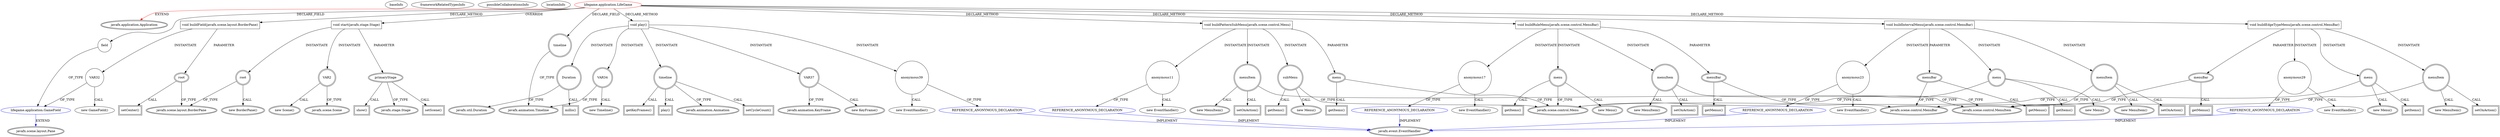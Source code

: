 digraph {
baseInfo[graphId=3436,category="extension_graph",isAnonymous=false,possibleRelation=true]
frameworkRelatedTypesInfo[0="javafx.application.Application"]
possibleCollaborationsInfo[0="3436~CLIENT_METHOD_DECLARATION-INSTANTIATION-~javafx.application.Application ~javafx.event.EventHandler ~false~true",1="3436~CLIENT_METHOD_DECLARATION-INSTANTIATION-FIELD_DECLARATION-~javafx.application.Application ~javafx.scene.layout.Pane ~false~false"]
locationInfo[projectName="kenyjm-LifeGame",filePath="/kenyjm-LifeGame/LifeGame-master/LifeGame/src/lifegame/application/LifeGame.java",contextSignature="LifeGame",graphId="3436"]
0[label="lifegame.application.LifeGame",vertexType="ROOT_CLIENT_CLASS_DECLARATION",isFrameworkType=false,color=red]
1[label="javafx.application.Application",vertexType="FRAMEWORK_CLASS_TYPE",isFrameworkType=true,peripheries=2]
2[label="field",vertexType="FIELD_DECLARATION",isFrameworkType=false,shape=circle]
3[label="lifegame.application.GameField",vertexType="REFERENCE_CLIENT_CLASS_DECLARATION",isFrameworkType=false,color=blue]
4[label="javafx.scene.layout.Pane",vertexType="FRAMEWORK_CLASS_TYPE",isFrameworkType=true,peripheries=2]
5[label="timeline",vertexType="FIELD_DECLARATION",isFrameworkType=true,peripheries=2,shape=circle]
6[label="javafx.animation.Timeline",vertexType="FRAMEWORK_CLASS_TYPE",isFrameworkType=true,peripheries=2]
7[label="void start(javafx.stage.Stage)",vertexType="OVERRIDING_METHOD_DECLARATION",isFrameworkType=false,shape=box]
8[label="primaryStage",vertexType="PARAMETER_DECLARATION",isFrameworkType=true,peripheries=2]
9[label="javafx.stage.Stage",vertexType="FRAMEWORK_CLASS_TYPE",isFrameworkType=true,peripheries=2]
11[label="root",vertexType="VARIABLE_EXPRESION",isFrameworkType=true,peripheries=2,shape=circle]
12[label="javafx.scene.layout.BorderPane",vertexType="FRAMEWORK_CLASS_TYPE",isFrameworkType=true,peripheries=2]
10[label="new BorderPane()",vertexType="CONSTRUCTOR_CALL",isFrameworkType=true,peripheries=2]
14[label="setScene()",vertexType="INSIDE_CALL",isFrameworkType=true,peripheries=2,shape=box]
16[label="VAR2",vertexType="VARIABLE_EXPRESION",isFrameworkType=true,peripheries=2,shape=circle]
17[label="javafx.scene.Scene",vertexType="FRAMEWORK_CLASS_TYPE",isFrameworkType=true,peripheries=2]
15[label="new Scene()",vertexType="CONSTRUCTOR_CALL",isFrameworkType=true,peripheries=2]
19[label="show()",vertexType="INSIDE_CALL",isFrameworkType=true,peripheries=2,shape=box]
36[label="void buildPatternSubMenu(javafx.scene.control.Menu)",vertexType="CLIENT_METHOD_DECLARATION",isFrameworkType=false,shape=box]
37[label="menu",vertexType="PARAMETER_DECLARATION",isFrameworkType=true,peripheries=2]
38[label="javafx.scene.control.Menu",vertexType="FRAMEWORK_CLASS_TYPE",isFrameworkType=true,peripheries=2]
40[label="subMenu",vertexType="VARIABLE_EXPRESION",isFrameworkType=true,peripheries=2,shape=circle]
39[label="new Menu()",vertexType="CONSTRUCTOR_CALL",isFrameworkType=true,peripheries=2]
43[label="menuItem",vertexType="VARIABLE_EXPRESION",isFrameworkType=true,peripheries=2,shape=circle]
44[label="javafx.scene.control.MenuItem",vertexType="FRAMEWORK_CLASS_TYPE",isFrameworkType=true,peripheries=2]
42[label="new MenuItem()",vertexType="CONSTRUCTOR_CALL",isFrameworkType=true,peripheries=2]
46[label="setOnAction()",vertexType="INSIDE_CALL",isFrameworkType=true,peripheries=2,shape=box]
48[label="anonymous11",vertexType="VARIABLE_EXPRESION",isFrameworkType=false,shape=circle]
49[label="REFERENCE_ANONYMOUS_DECLARATION",vertexType="REFERENCE_ANONYMOUS_DECLARATION",isFrameworkType=false,color=blue]
50[label="javafx.event.EventHandler",vertexType="FRAMEWORK_INTERFACE_TYPE",isFrameworkType=true,peripheries=2]
47[label="new EventHandler()",vertexType="CONSTRUCTOR_CALL",isFrameworkType=false]
52[label="getItems()",vertexType="INSIDE_CALL",isFrameworkType=true,peripheries=2,shape=box]
54[label="getItems()",vertexType="INSIDE_CALL",isFrameworkType=true,peripheries=2,shape=box]
55[label="void buildRuleMenu(javafx.scene.control.MenuBar)",vertexType="CLIENT_METHOD_DECLARATION",isFrameworkType=false,shape=box]
56[label="menuBar",vertexType="PARAMETER_DECLARATION",isFrameworkType=true,peripheries=2]
57[label="javafx.scene.control.MenuBar",vertexType="FRAMEWORK_CLASS_TYPE",isFrameworkType=true,peripheries=2]
59[label="menu",vertexType="VARIABLE_EXPRESION",isFrameworkType=true,peripheries=2,shape=circle]
58[label="new Menu()",vertexType="CONSTRUCTOR_CALL",isFrameworkType=true,peripheries=2]
62[label="menuItem",vertexType="VARIABLE_EXPRESION",isFrameworkType=true,peripheries=2,shape=circle]
61[label="new MenuItem()",vertexType="CONSTRUCTOR_CALL",isFrameworkType=true,peripheries=2]
65[label="setOnAction()",vertexType="INSIDE_CALL",isFrameworkType=true,peripheries=2,shape=box]
67[label="anonymous17",vertexType="VARIABLE_EXPRESION",isFrameworkType=false,shape=circle]
68[label="REFERENCE_ANONYMOUS_DECLARATION",vertexType="REFERENCE_ANONYMOUS_DECLARATION",isFrameworkType=false,color=blue]
66[label="new EventHandler()",vertexType="CONSTRUCTOR_CALL",isFrameworkType=false]
71[label="getItems()",vertexType="INSIDE_CALL",isFrameworkType=true,peripheries=2,shape=box]
73[label="getMenus()",vertexType="INSIDE_CALL",isFrameworkType=true,peripheries=2,shape=box]
74[label="void buildIntervalMenu(javafx.scene.control.MenuBar)",vertexType="CLIENT_METHOD_DECLARATION",isFrameworkType=false,shape=box]
75[label="menuBar",vertexType="PARAMETER_DECLARATION",isFrameworkType=true,peripheries=2]
78[label="menu",vertexType="VARIABLE_EXPRESION",isFrameworkType=true,peripheries=2,shape=circle]
77[label="new Menu()",vertexType="CONSTRUCTOR_CALL",isFrameworkType=true,peripheries=2]
81[label="menuItem",vertexType="VARIABLE_EXPRESION",isFrameworkType=true,peripheries=2,shape=circle]
80[label="new MenuItem()",vertexType="CONSTRUCTOR_CALL",isFrameworkType=true,peripheries=2]
84[label="setOnAction()",vertexType="INSIDE_CALL",isFrameworkType=true,peripheries=2,shape=box]
86[label="anonymous23",vertexType="VARIABLE_EXPRESION",isFrameworkType=false,shape=circle]
87[label="REFERENCE_ANONYMOUS_DECLARATION",vertexType="REFERENCE_ANONYMOUS_DECLARATION",isFrameworkType=false,color=blue]
85[label="new EventHandler()",vertexType="CONSTRUCTOR_CALL",isFrameworkType=false]
90[label="getItems()",vertexType="INSIDE_CALL",isFrameworkType=true,peripheries=2,shape=box]
92[label="getMenus()",vertexType="INSIDE_CALL",isFrameworkType=true,peripheries=2,shape=box]
93[label="void buildEdgeTypeMenu(javafx.scene.control.MenuBar)",vertexType="CLIENT_METHOD_DECLARATION",isFrameworkType=false,shape=box]
94[label="menuBar",vertexType="PARAMETER_DECLARATION",isFrameworkType=true,peripheries=2]
97[label="menu",vertexType="VARIABLE_EXPRESION",isFrameworkType=true,peripheries=2,shape=circle]
96[label="new Menu()",vertexType="CONSTRUCTOR_CALL",isFrameworkType=true,peripheries=2]
100[label="menuItem",vertexType="VARIABLE_EXPRESION",isFrameworkType=true,peripheries=2,shape=circle]
99[label="new MenuItem()",vertexType="CONSTRUCTOR_CALL",isFrameworkType=true,peripheries=2]
103[label="setOnAction()",vertexType="INSIDE_CALL",isFrameworkType=true,peripheries=2,shape=box]
105[label="anonymous29",vertexType="VARIABLE_EXPRESION",isFrameworkType=false,shape=circle]
106[label="REFERENCE_ANONYMOUS_DECLARATION",vertexType="REFERENCE_ANONYMOUS_DECLARATION",isFrameworkType=false,color=blue]
104[label="new EventHandler()",vertexType="CONSTRUCTOR_CALL",isFrameworkType=false]
109[label="getItems()",vertexType="INSIDE_CALL",isFrameworkType=true,peripheries=2,shape=box]
111[label="getMenus()",vertexType="INSIDE_CALL",isFrameworkType=true,peripheries=2,shape=box]
112[label="void buildField(javafx.scene.layout.BorderPane)",vertexType="CLIENT_METHOD_DECLARATION",isFrameworkType=false,shape=box]
113[label="root",vertexType="PARAMETER_DECLARATION",isFrameworkType=true,peripheries=2]
116[label="VAR32",vertexType="VARIABLE_EXPRESION",isFrameworkType=false,shape=circle]
115[label="new GameField()",vertexType="CONSTRUCTOR_CALL",isFrameworkType=false]
119[label="setCenter()",vertexType="INSIDE_CALL",isFrameworkType=true,peripheries=2,shape=box]
123[label="void play()",vertexType="CLIENT_METHOD_DECLARATION",isFrameworkType=false,shape=box]
125[label="VAR34",vertexType="VARIABLE_EXPRESION",isFrameworkType=true,peripheries=2,shape=circle]
124[label="new Timeline()",vertexType="CONSTRUCTOR_CALL",isFrameworkType=true,peripheries=2]
127[label="timeline",vertexType="VARIABLE_EXPRESION",isFrameworkType=true,peripheries=2,shape=circle]
129[label="javafx.animation.Animation",vertexType="FRAMEWORK_CLASS_TYPE",isFrameworkType=true,peripheries=2]
128[label="setCycleCount()",vertexType="INSIDE_CALL",isFrameworkType=true,peripheries=2,shape=box]
131[label="getKeyFrames()",vertexType="INSIDE_CALL",isFrameworkType=true,peripheries=2,shape=box]
133[label="VAR37",vertexType="VARIABLE_EXPRESION",isFrameworkType=true,peripheries=2,shape=circle]
134[label="javafx.animation.KeyFrame",vertexType="FRAMEWORK_CLASS_TYPE",isFrameworkType=true,peripheries=2]
132[label="new KeyFrame()",vertexType="CONSTRUCTOR_CALL",isFrameworkType=true,peripheries=2]
135[label="Duration",vertexType="VARIABLE_EXPRESION",isFrameworkType=true,peripheries=2,shape=circle]
137[label="javafx.util.Duration",vertexType="FRAMEWORK_CLASS_TYPE",isFrameworkType=true,peripheries=2]
136[label="millis()",vertexType="INSIDE_CALL",isFrameworkType=true,peripheries=2,shape=box]
139[label="anonymous39",vertexType="VARIABLE_EXPRESION",isFrameworkType=false,shape=circle]
140[label="REFERENCE_ANONYMOUS_DECLARATION",vertexType="REFERENCE_ANONYMOUS_DECLARATION",isFrameworkType=false,color=blue]
138[label="new EventHandler()",vertexType="CONSTRUCTOR_CALL",isFrameworkType=false]
143[label="play()",vertexType="INSIDE_CALL",isFrameworkType=true,peripheries=2,shape=box]
0->1[label="EXTEND",color=red]
0->2[label="DECLARE_FIELD"]
3->4[label="EXTEND",color=blue]
2->3[label="OF_TYPE"]
0->5[label="DECLARE_FIELD"]
5->6[label="OF_TYPE"]
0->7[label="OVERRIDE"]
8->9[label="OF_TYPE"]
7->8[label="PARAMETER"]
7->11[label="INSTANTIATE"]
11->12[label="OF_TYPE"]
11->10[label="CALL"]
8->14[label="CALL"]
7->16[label="INSTANTIATE"]
16->17[label="OF_TYPE"]
16->15[label="CALL"]
8->19[label="CALL"]
0->36[label="DECLARE_METHOD"]
37->38[label="OF_TYPE"]
36->37[label="PARAMETER"]
36->40[label="INSTANTIATE"]
40->38[label="OF_TYPE"]
40->39[label="CALL"]
36->43[label="INSTANTIATE"]
43->44[label="OF_TYPE"]
43->42[label="CALL"]
43->46[label="CALL"]
36->48[label="INSTANTIATE"]
49->50[label="IMPLEMENT",color=blue]
48->49[label="OF_TYPE"]
48->47[label="CALL"]
40->52[label="CALL"]
37->54[label="CALL"]
0->55[label="DECLARE_METHOD"]
56->57[label="OF_TYPE"]
55->56[label="PARAMETER"]
55->59[label="INSTANTIATE"]
59->38[label="OF_TYPE"]
59->58[label="CALL"]
55->62[label="INSTANTIATE"]
62->44[label="OF_TYPE"]
62->61[label="CALL"]
62->65[label="CALL"]
55->67[label="INSTANTIATE"]
68->50[label="IMPLEMENT",color=blue]
67->68[label="OF_TYPE"]
67->66[label="CALL"]
59->71[label="CALL"]
56->73[label="CALL"]
0->74[label="DECLARE_METHOD"]
75->57[label="OF_TYPE"]
74->75[label="PARAMETER"]
74->78[label="INSTANTIATE"]
78->38[label="OF_TYPE"]
78->77[label="CALL"]
74->81[label="INSTANTIATE"]
81->44[label="OF_TYPE"]
81->80[label="CALL"]
81->84[label="CALL"]
74->86[label="INSTANTIATE"]
87->50[label="IMPLEMENT",color=blue]
86->87[label="OF_TYPE"]
86->85[label="CALL"]
78->90[label="CALL"]
75->92[label="CALL"]
0->93[label="DECLARE_METHOD"]
94->57[label="OF_TYPE"]
93->94[label="PARAMETER"]
93->97[label="INSTANTIATE"]
97->38[label="OF_TYPE"]
97->96[label="CALL"]
93->100[label="INSTANTIATE"]
100->44[label="OF_TYPE"]
100->99[label="CALL"]
100->103[label="CALL"]
93->105[label="INSTANTIATE"]
106->50[label="IMPLEMENT",color=blue]
105->106[label="OF_TYPE"]
105->104[label="CALL"]
97->109[label="CALL"]
94->111[label="CALL"]
0->112[label="DECLARE_METHOD"]
113->12[label="OF_TYPE"]
112->113[label="PARAMETER"]
112->116[label="INSTANTIATE"]
116->3[label="OF_TYPE"]
116->115[label="CALL"]
113->119[label="CALL"]
0->123[label="DECLARE_METHOD"]
123->125[label="INSTANTIATE"]
125->6[label="OF_TYPE"]
125->124[label="CALL"]
123->127[label="INSTANTIATE"]
127->129[label="OF_TYPE"]
127->128[label="CALL"]
127->131[label="CALL"]
123->133[label="INSTANTIATE"]
133->134[label="OF_TYPE"]
133->132[label="CALL"]
123->135[label="INSTANTIATE"]
135->137[label="OF_TYPE"]
135->136[label="CALL"]
123->139[label="INSTANTIATE"]
140->50[label="IMPLEMENT",color=blue]
139->140[label="OF_TYPE"]
139->138[label="CALL"]
127->143[label="CALL"]
}
